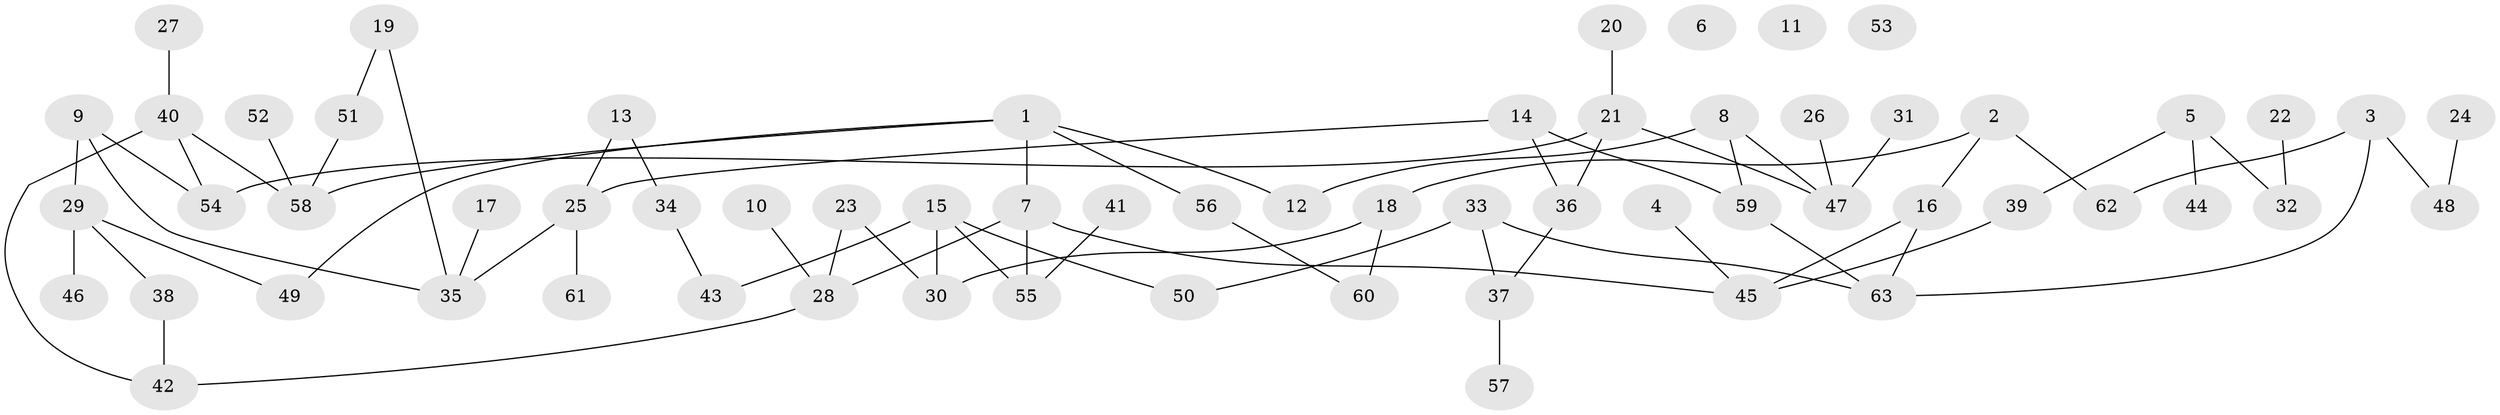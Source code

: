 // Generated by graph-tools (version 1.1) at 2025/25/03/09/25 03:25:14]
// undirected, 63 vertices, 74 edges
graph export_dot {
graph [start="1"]
  node [color=gray90,style=filled];
  1;
  2;
  3;
  4;
  5;
  6;
  7;
  8;
  9;
  10;
  11;
  12;
  13;
  14;
  15;
  16;
  17;
  18;
  19;
  20;
  21;
  22;
  23;
  24;
  25;
  26;
  27;
  28;
  29;
  30;
  31;
  32;
  33;
  34;
  35;
  36;
  37;
  38;
  39;
  40;
  41;
  42;
  43;
  44;
  45;
  46;
  47;
  48;
  49;
  50;
  51;
  52;
  53;
  54;
  55;
  56;
  57;
  58;
  59;
  60;
  61;
  62;
  63;
  1 -- 7;
  1 -- 12;
  1 -- 49;
  1 -- 56;
  1 -- 58;
  2 -- 16;
  2 -- 18;
  2 -- 62;
  3 -- 48;
  3 -- 62;
  3 -- 63;
  4 -- 45;
  5 -- 32;
  5 -- 39;
  5 -- 44;
  7 -- 28;
  7 -- 45;
  7 -- 55;
  8 -- 12;
  8 -- 47;
  8 -- 59;
  9 -- 29;
  9 -- 35;
  9 -- 54;
  10 -- 28;
  13 -- 25;
  13 -- 34;
  14 -- 25;
  14 -- 36;
  14 -- 59;
  15 -- 30;
  15 -- 43;
  15 -- 50;
  15 -- 55;
  16 -- 45;
  16 -- 63;
  17 -- 35;
  18 -- 30;
  18 -- 60;
  19 -- 35;
  19 -- 51;
  20 -- 21;
  21 -- 36;
  21 -- 47;
  21 -- 54;
  22 -- 32;
  23 -- 28;
  23 -- 30;
  24 -- 48;
  25 -- 35;
  25 -- 61;
  26 -- 47;
  27 -- 40;
  28 -- 42;
  29 -- 38;
  29 -- 46;
  29 -- 49;
  31 -- 47;
  33 -- 37;
  33 -- 50;
  33 -- 63;
  34 -- 43;
  36 -- 37;
  37 -- 57;
  38 -- 42;
  39 -- 45;
  40 -- 42;
  40 -- 54;
  40 -- 58;
  41 -- 55;
  51 -- 58;
  52 -- 58;
  56 -- 60;
  59 -- 63;
}
